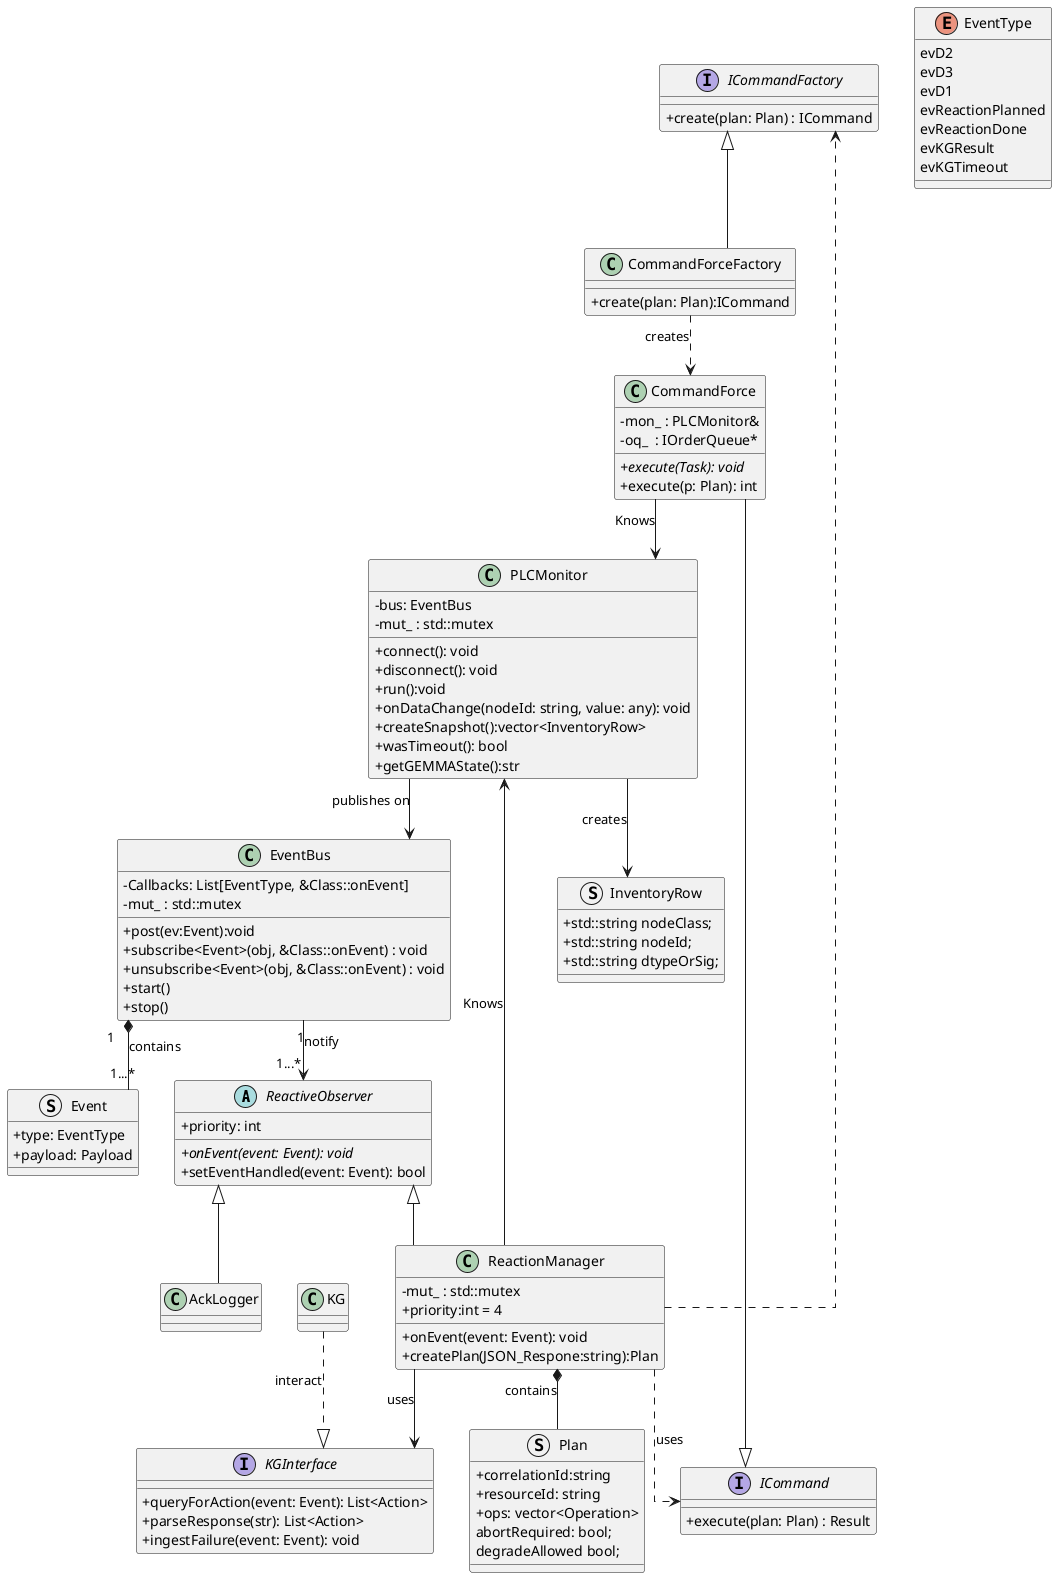 @startuml Class Structure
skinparam classAttributeIconSize 0
skinparam linetype ortho
'left to right direction
top to bottom direction
'scale max 1200 width
'scale max 800 height

abstract class ReactiveObserver {
    +priority: int
    {abstract} +onEvent(event: Event): void
    +setEventHandled(event: Event): bool
}
'factory design pattern
class ReactionManager {
    -mut_ : std::mutex
    +priority:int = 4
    +onEvent(event: Event): void
    +createPlan(JSON_Respone:string):Plan
}
struct Plan{
    +correlationId:string  
    +resourceId: string
    +ops: vector<Operation>            
    abortRequired: bool;
    degradeAllowed bool;
}
abstract class CommandForce  {
    {abstract} +execute(Task): void
}

enum EventType{
    evD2
    evD3
    evD1
    evReactionPlanned
    evReactionDone
    evKGResult
    evKGTimeout
}

class KG {}
class EventBus{
    -Callbacks: List[EventType, &Class::onEvent]
    -mut_ : std::mutex
    +post(ev:Event):void
    +subscribe<Event>(obj, &Class::onEvent) : void
    +unsubscribe<Event>(obj, &Class::onEvent) : void
    +start()
    +stop()
}
class AckLogger {}

struct Event{
    +type: EventType
    +payload: Payload
}

interface KGInterface {
    +queryForAction(event: Event): List<Action>
    +parseResponse(str): List<Action>
    +ingestFailure(event: Event): void
}

struct InventoryRow {
    + std::string nodeClass;   
    + std::string nodeId;      
    + std::string dtypeOrSig; 
}

class PLCMonitor {
  +connect(): void
  +disconnect(): void
  +run():void
  +onDataChange(nodeId: string, value: any): void
  -bus: EventBus
  +createSnapshot():vector<InventoryRow>
  +wasTimeout(): bool
  +getGEMMAState():str
  -mut_ : std::mutex
'Mutex bei parallelem Zugriff und aufpassen, dass Tas
}

interface ICommand {
  +execute(plan: Plan) : Result
}

class CommandForce {
  - mon_ : PLCMonitor&
  - oq_  : IOrderQueue*
  + execute(p: Plan): int
}

' === Factory-Seite ===
interface ICommandFactory {
  +create(plan: Plan) : ICommand
}

class CommandForceFactory {
  +create(plan: Plan):ICommand
}
' === Beziehungen ===
CommandForce -up-|> ICommand
CommandForceFactory -up-|> ICommandFactory

' Factory erzeugt Produkt
CommandForceFactory ..> CommandForce : «creates»

' Client nutzt nur Abstraktionen
ReactionManager ..> ICommandFactory
ReactionManager ..> ICommand : «uses»
ReactionManager *-- Plan: contains
PLCMonitor --> EventBus : publishes on
PLCMonitor --> InventoryRow : creates
EventBus "1" --> "1...*" ReactiveObserver : notify
ReactiveObserver <|-- ReactionManager 
ReactiveObserver <|-- AckLogger 
ReactionManager  --> KGInterface : uses
EventBus "1" *-- "1...*" Event : contains
KG ..|> KGInterface : interact
ReactionManager --> PLCMonitor: Knows
CommandForce --> PLCMonitor: Knows

@enduml